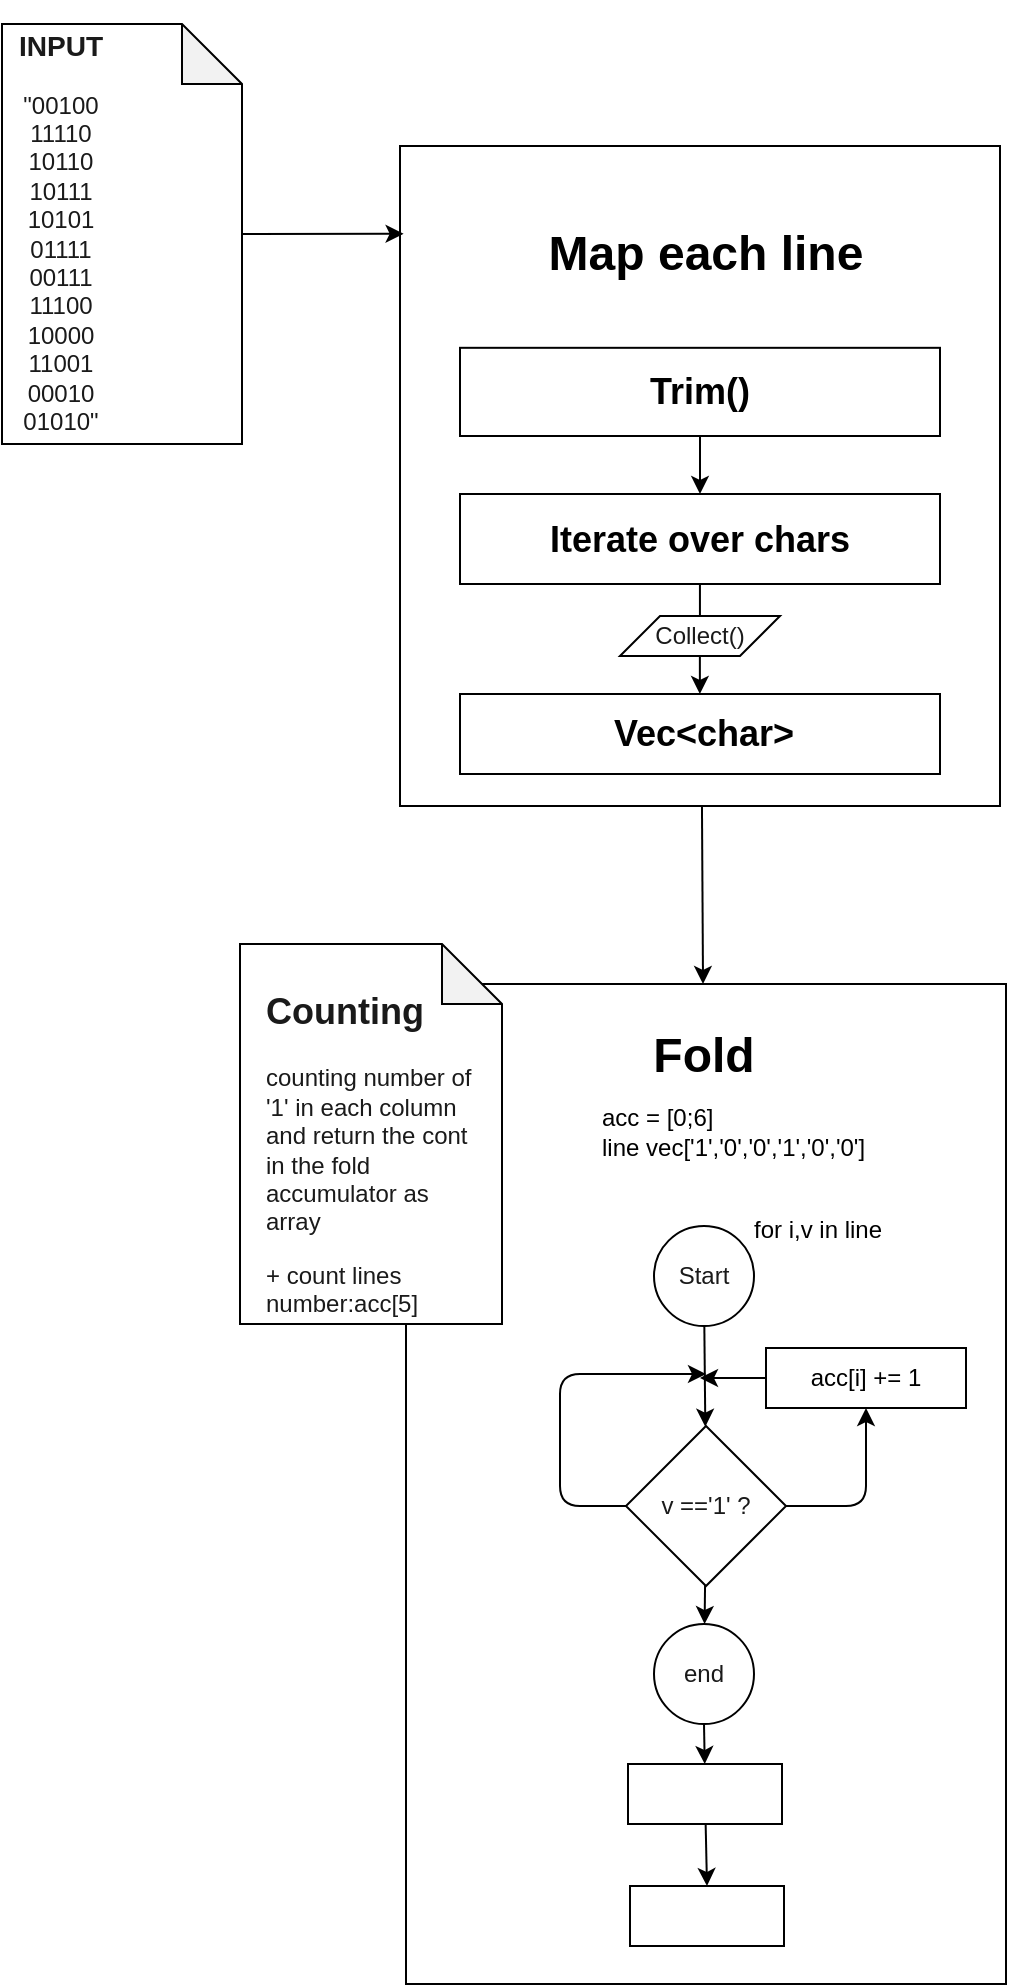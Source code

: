 <mxfile>
    <diagram id="1xBy3I5rdlM1V0R57WgV" name="Page-1">
        <mxGraphModel dx="918" dy="601" grid="1" gridSize="10" guides="1" tooltips="1" connect="1" arrows="1" fold="1" page="1" pageScale="1" pageWidth="850" pageHeight="1100" math="0" shadow="0">
            <root>
                <mxCell id="0"/>
                <mxCell id="1" parent="0"/>
                <mxCell id="24" style="edgeStyle=none;html=1;fontColor=#1A1A1A;" edge="1" parent="1" source="2" target="21">
                    <mxGeometry relative="1" as="geometry"/>
                </mxCell>
                <mxCell id="2" value="" style="whiteSpace=wrap;html=1;" parent="1" vertex="1">
                    <mxGeometry x="360" y="101" width="300" height="330" as="geometry"/>
                </mxCell>
                <mxCell id="15" style="edgeStyle=none;html=1;exitX=0.5;exitY=1;exitDx=0;exitDy=0;" edge="1" parent="1" source="3" target="13">
                    <mxGeometry relative="1" as="geometry"/>
                </mxCell>
                <mxCell id="3" value="&lt;h2&gt;Trim()&lt;/h2&gt;" style="whiteSpace=wrap;html=1;" parent="1" vertex="1">
                    <mxGeometry x="390" y="201.91" width="240" height="44.09" as="geometry"/>
                </mxCell>
                <mxCell id="6" value="&lt;h1&gt;Map each line&lt;/h1&gt;" style="text;html=1;strokeColor=none;fillColor=none;align=center;verticalAlign=middle;whiteSpace=wrap;rounded=0;" parent="1" vertex="1">
                    <mxGeometry x="403" y="126" width="220" height="57.89" as="geometry"/>
                </mxCell>
                <mxCell id="13" value="&lt;h2&gt;Iterate over chars&lt;/h2&gt;" style="whiteSpace=wrap;html=1;" parent="1" vertex="1">
                    <mxGeometry x="390" y="275" width="240" height="45" as="geometry"/>
                </mxCell>
                <mxCell id="8" value="" style="group" parent="1" vertex="1" connectable="0">
                    <mxGeometry x="390" y="375" width="240" height="40" as="geometry"/>
                </mxCell>
                <mxCell id="9" value="" style="whiteSpace=wrap;html=1;" parent="8" vertex="1">
                    <mxGeometry width="240" height="40" as="geometry"/>
                </mxCell>
                <mxCell id="11" value="&lt;h2&gt;Vec&amp;lt;char&amp;gt;&lt;/h2&gt;" style="text;html=1;strokeColor=none;fillColor=none;align=center;verticalAlign=middle;whiteSpace=wrap;rounded=0;" parent="8" vertex="1">
                    <mxGeometry x="34.4" y="16.8" width="176.0" height="6.857" as="geometry"/>
                </mxCell>
                <mxCell id="16" style="edgeStyle=none;html=1;entryX=0.486;entryY=-2.45;entryDx=0;entryDy=0;entryPerimeter=0;" edge="1" parent="1" source="13" target="11">
                    <mxGeometry relative="1" as="geometry"/>
                </mxCell>
                <mxCell id="23" style="edgeStyle=none;html=1;fontColor=#1A1A1A;entryX=0.006;entryY=0.133;entryDx=0;entryDy=0;entryPerimeter=0;" edge="1" parent="1" source="18" target="2">
                    <mxGeometry relative="1" as="geometry">
                        <mxPoint x="340" y="145" as="targetPoint"/>
                    </mxGeometry>
                </mxCell>
                <mxCell id="20" value="Collect()" style="shape=parallelogram;perimeter=parallelogramPerimeter;whiteSpace=wrap;html=1;fixedSize=1;fontColor=#1A1A1A;fillColor=#FFFFFF;" vertex="1" parent="1">
                    <mxGeometry x="470" y="336" width="80" height="20" as="geometry"/>
                </mxCell>
                <mxCell id="21" value="" style="whiteSpace=wrap;html=1;" vertex="1" parent="1">
                    <mxGeometry x="363" y="520" width="300" height="500" as="geometry"/>
                </mxCell>
                <mxCell id="22" value="&lt;h1&gt;Fold&lt;/h1&gt;" style="text;html=1;strokeColor=none;fillColor=none;align=center;verticalAlign=middle;whiteSpace=wrap;rounded=0;" vertex="1" parent="1">
                    <mxGeometry x="402" y="527" width="220" height="57.89" as="geometry"/>
                </mxCell>
                <mxCell id="29" style="edgeStyle=none;html=1;fontColor=#1A1A1A;entryX=0.5;entryY=1;entryDx=0;entryDy=0;exitX=1;exitY=0.5;exitDx=0;exitDy=0;" edge="1" parent="1" source="25" target="27">
                    <mxGeometry relative="1" as="geometry">
                        <Array as="points">
                            <mxPoint x="593" y="781"/>
                        </Array>
                    </mxGeometry>
                </mxCell>
                <mxCell id="34" style="edgeStyle=none;html=1;fontColor=#1A1A1A;" edge="1" parent="1" source="25">
                    <mxGeometry relative="1" as="geometry">
                        <mxPoint x="513" y="715" as="targetPoint"/>
                        <Array as="points">
                            <mxPoint x="440" y="781"/>
                            <mxPoint x="440" y="715"/>
                        </Array>
                    </mxGeometry>
                </mxCell>
                <mxCell id="38" style="edgeStyle=none;html=1;fontColor=#FFFFFF;" edge="1" parent="1" source="25" target="37">
                    <mxGeometry relative="1" as="geometry"/>
                </mxCell>
                <mxCell id="25" value="v =='1' ?" style="rhombus;whiteSpace=wrap;html=1;fontColor=#1A1A1A;fillColor=#FFFFFF;" vertex="1" parent="1">
                    <mxGeometry x="473" y="741" width="80" height="80" as="geometry"/>
                </mxCell>
                <mxCell id="26" value="acc = [0;6]&lt;br&gt;line vec['1','0','0','1','0','0']" style="text;html=1;align=left;verticalAlign=middle;whiteSpace=wrap;rounded=0;" vertex="1" parent="1">
                    <mxGeometry x="459" y="578.89" width="151" height="30" as="geometry"/>
                </mxCell>
                <mxCell id="33" style="edgeStyle=none;html=1;fontColor=#1A1A1A;" edge="1" parent="1" source="27">
                    <mxGeometry relative="1" as="geometry">
                        <mxPoint x="510" y="717" as="targetPoint"/>
                    </mxGeometry>
                </mxCell>
                <mxCell id="27" value="acc[i] += 1" style="rounded=0;whiteSpace=wrap;html=1;" vertex="1" parent="1">
                    <mxGeometry x="543" y="702" width="100" height="30" as="geometry"/>
                </mxCell>
                <mxCell id="32" style="edgeStyle=none;html=1;fontColor=#1A1A1A;" edge="1" parent="1" source="31" target="25">
                    <mxGeometry relative="1" as="geometry"/>
                </mxCell>
                <mxCell id="31" value="Start" style="ellipse;whiteSpace=wrap;html=1;aspect=fixed;fontColor=#1A1A1A;fillColor=#FFFFFF;" vertex="1" parent="1">
                    <mxGeometry x="487" y="641" width="50" height="50" as="geometry"/>
                </mxCell>
                <mxCell id="35" value="&lt;font color=&quot;#ffffff&quot;&gt;Yes&lt;/font&gt;" style="text;html=1;strokeColor=none;fillColor=none;align=center;verticalAlign=middle;whiteSpace=wrap;rounded=0;fontColor=#1A1A1A;" vertex="1" parent="1">
                    <mxGeometry x="577" y="766" width="60" height="30" as="geometry"/>
                </mxCell>
                <mxCell id="36" value="&lt;font color=&quot;#ffffff&quot;&gt;No&lt;/font&gt;" style="text;html=1;strokeColor=none;fillColor=none;align=center;verticalAlign=middle;whiteSpace=wrap;rounded=0;fontColor=#1A1A1A;" vertex="1" parent="1">
                    <mxGeometry x="402" y="766" width="60" height="30" as="geometry"/>
                </mxCell>
                <mxCell id="43" style="edgeStyle=none;html=1;fontColor=#FFFFFF;" edge="1" parent="1" source="37" target="42">
                    <mxGeometry relative="1" as="geometry"/>
                </mxCell>
                <mxCell id="37" value="end" style="ellipse;whiteSpace=wrap;html=1;aspect=fixed;fontColor=#1A1A1A;fillColor=#FFFFFF;" vertex="1" parent="1">
                    <mxGeometry x="487" y="840" width="50" height="50" as="geometry"/>
                </mxCell>
                <mxCell id="40" value="" style="group" vertex="1" connectable="0" parent="1">
                    <mxGeometry x="290" y="500" width="121" height="190" as="geometry"/>
                </mxCell>
                <mxCell id="30" value="" style="shape=note;whiteSpace=wrap;html=1;backgroundOutline=1;darkOpacity=0.05;fontColor=#1A1A1A;fillColor=#FFFFFF;align=left;" vertex="1" parent="40">
                    <mxGeometry x="-10" width="131" height="190" as="geometry"/>
                </mxCell>
                <mxCell id="39" value="&lt;h2&gt;Counting&lt;/h2&gt;&lt;p&gt;counting number of '1' in each column and return&amp;nbsp;&lt;span&gt;the cont in the fold accumulator as array&lt;/span&gt;&lt;/p&gt;&lt;p&gt;&lt;span&gt;+ count lines number:acc[5]&lt;/span&gt;&lt;/p&gt;" style="text;html=1;strokeColor=none;fillColor=none;spacing=5;spacingTop=-20;whiteSpace=wrap;overflow=hidden;rounded=0;fontColor=#1A1A1A;" vertex="1" parent="40">
                    <mxGeometry x="-2" y="18.94" width="112" height="171.06" as="geometry"/>
                </mxCell>
                <mxCell id="41" value="for i,v in line" style="text;html=1;align=left;verticalAlign=middle;whiteSpace=wrap;rounded=0;" vertex="1" parent="1">
                    <mxGeometry x="535" y="627.89" width="78" height="30" as="geometry"/>
                </mxCell>
                <mxCell id="45" style="edgeStyle=none;html=1;entryX=0.5;entryY=0;entryDx=0;entryDy=0;fontColor=#FFFFFF;" edge="1" parent="1" source="42" target="44">
                    <mxGeometry relative="1" as="geometry"/>
                </mxCell>
                <mxCell id="42" value="acc[5] += 1" style="text;html=1;strokeColor=default;fillColor=none;align=center;verticalAlign=middle;whiteSpace=wrap;rounded=0;fontColor=#FFFFFF;" vertex="1" parent="1">
                    <mxGeometry x="474" y="910" width="77" height="30" as="geometry"/>
                </mxCell>
                <mxCell id="44" value="return acc" style="text;html=1;strokeColor=default;fillColor=none;align=center;verticalAlign=middle;whiteSpace=wrap;rounded=0;fontColor=#FFFFFF;" vertex="1" parent="1">
                    <mxGeometry x="475" y="971" width="77" height="30" as="geometry"/>
                </mxCell>
                <mxCell id="46" value="" style="group" vertex="1" connectable="0" parent="1">
                    <mxGeometry x="160" y="37" width="121" height="213" as="geometry"/>
                </mxCell>
                <mxCell id="18" value="" style="shape=note;whiteSpace=wrap;html=1;backgroundOutline=1;darkOpacity=0.05;fillColor=#FFFFFF;" vertex="1" parent="46">
                    <mxGeometry x="1" y="3" width="120" height="210" as="geometry"/>
                </mxCell>
                <mxCell id="19" value="&lt;h3&gt;&lt;font color=&quot;#1a1a1a&quot;&gt;INPUT&lt;/font&gt;&lt;/h3&gt;&lt;div&gt;&lt;font color=&quot;#1a1a1a&quot;&gt;&quot;00100&lt;/font&gt;&lt;/div&gt;&lt;div&gt;&lt;font color=&quot;#1a1a1a&quot;&gt;11110&lt;/font&gt;&lt;/div&gt;&lt;div&gt;&lt;font color=&quot;#1a1a1a&quot;&gt;10110&lt;/font&gt;&lt;/div&gt;&lt;div&gt;&lt;font color=&quot;#1a1a1a&quot;&gt;10111&lt;/font&gt;&lt;/div&gt;&lt;div&gt;&lt;font color=&quot;#1a1a1a&quot;&gt;10101&lt;/font&gt;&lt;/div&gt;&lt;div&gt;&lt;font color=&quot;#1a1a1a&quot;&gt;01111&lt;/font&gt;&lt;/div&gt;&lt;div&gt;&lt;font color=&quot;#1a1a1a&quot;&gt;00111&lt;/font&gt;&lt;/div&gt;&lt;div&gt;&lt;font color=&quot;#1a1a1a&quot;&gt;11100&lt;/font&gt;&lt;/div&gt;&lt;div&gt;&lt;font color=&quot;#1a1a1a&quot;&gt;10000&lt;/font&gt;&lt;/div&gt;&lt;div&gt;&lt;font color=&quot;#1a1a1a&quot;&gt;11001&lt;/font&gt;&lt;/div&gt;&lt;div&gt;&lt;font color=&quot;#1a1a1a&quot;&gt;00010&lt;/font&gt;&lt;/div&gt;&lt;div&gt;&lt;font color=&quot;#1a1a1a&quot;&gt;01010&quot;&lt;/font&gt;&lt;/div&gt;" style="text;html=1;align=center;verticalAlign=middle;resizable=0;points=[];autosize=1;strokeColor=none;fillColor=none;" vertex="1" parent="46">
                    <mxGeometry width="60" height="200" as="geometry"/>
                </mxCell>
            </root>
        </mxGraphModel>
    </diagram>
</mxfile>